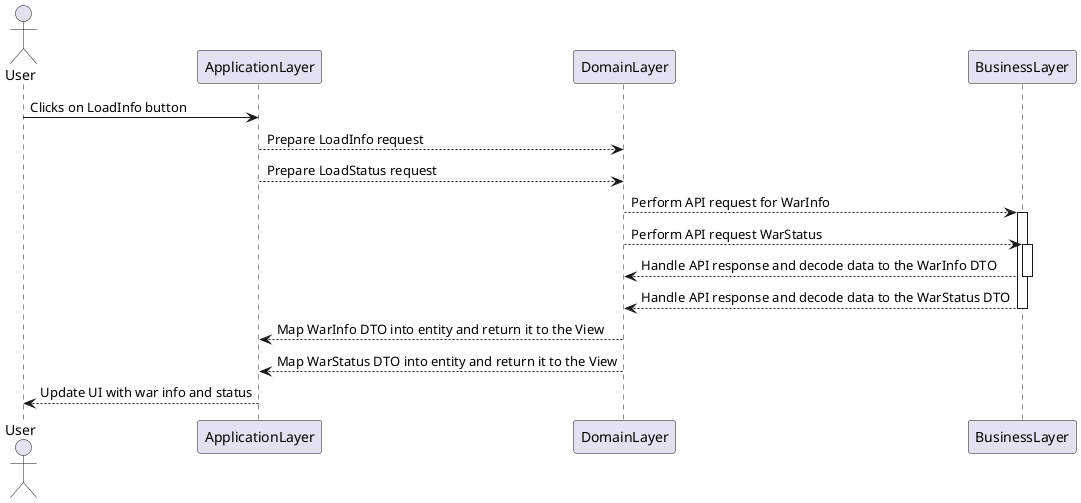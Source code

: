 @startuml ClassDiagram

actor User

participant ApplicationLayer as AL

participant DomainLayer as DL

participant BusinessLayer as BL

User -> AL: Clicks on LoadInfo button

AL --> DL: Prepare LoadInfo request
AL --> DL: Prepare LoadStatus request

DL --> BL: Perform API request for WarInfo
activate BL

DL --> BL: Perform API request WarStatus
activate BL

return Handle API response and decode data to the WarInfo DTO

DL <-- BL: Handle API response and decode data to the WarStatus DTO
deactivate BL

AL <-- DL: Map WarInfo DTO into entity and return it to the View
AL <-- DL: Map WarStatus DTO into entity and return it to the View

User <-- AL: Update UI with war info and status

@enduml